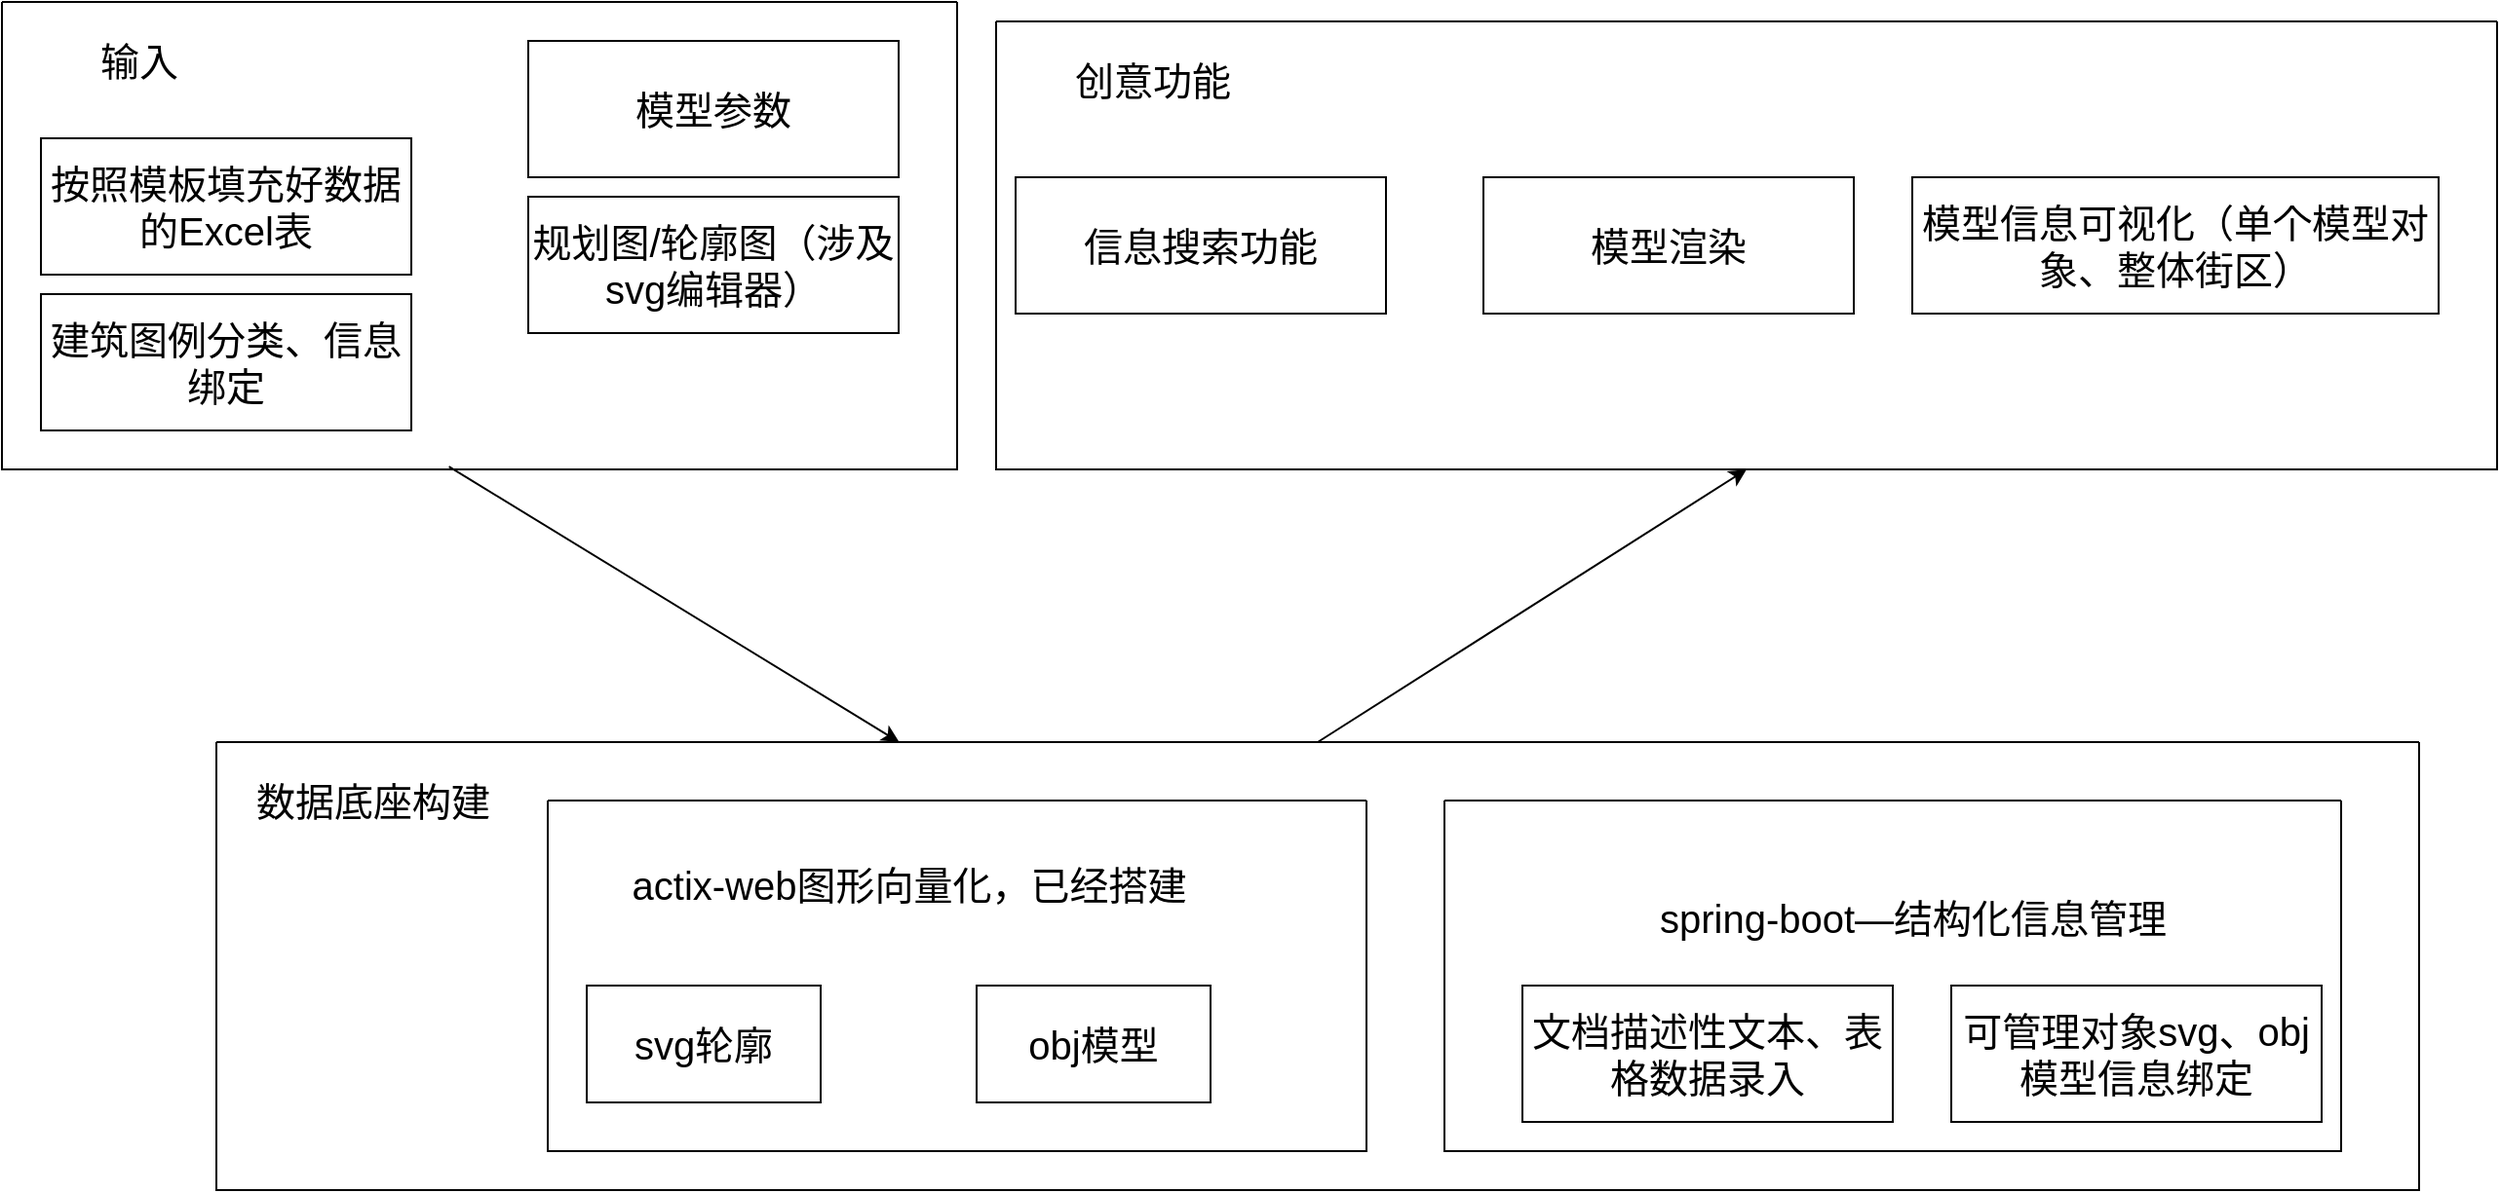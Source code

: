 <mxfile version="24.6.4" type="device">
  <diagram name="第 1 页" id="j0aVdha9Oak0Rf72zOK6">
    <mxGraphModel dx="1421" dy="851" grid="1" gridSize="10" guides="1" tooltips="1" connect="1" arrows="1" fold="1" page="1" pageScale="1" pageWidth="1654" pageHeight="1169" math="0" shadow="0">
      <root>
        <mxCell id="0" />
        <mxCell id="1" parent="0" />
        <mxCell id="v8roQkE1nKQlWOgN66eH-4" value="" style="swimlane;startSize=0;" vertex="1" parent="1">
          <mxGeometry x="160" y="610" width="1130" height="230" as="geometry" />
        </mxCell>
        <mxCell id="v8roQkE1nKQlWOgN66eH-5" value="&lt;font style=&quot;font-size: 20px;&quot;&gt;数据底座构建&lt;/font&gt;" style="text;html=1;align=center;verticalAlign=middle;resizable=0;points=[];autosize=1;strokeColor=none;fillColor=none;" vertex="1" parent="v8roQkE1nKQlWOgN66eH-4">
          <mxGeometry x="10" y="10" width="140" height="40" as="geometry" />
        </mxCell>
        <mxCell id="v8roQkE1nKQlWOgN66eH-6" value="" style="swimlane;startSize=0;" vertex="1" parent="v8roQkE1nKQlWOgN66eH-4">
          <mxGeometry x="170" y="30" width="420" height="180" as="geometry" />
        </mxCell>
        <mxCell id="v8roQkE1nKQlWOgN66eH-2" value="svg轮廓" style="rounded=0;whiteSpace=wrap;html=1;fontSize=20;" vertex="1" parent="v8roQkE1nKQlWOgN66eH-6">
          <mxGeometry x="20" y="95" width="120" height="60" as="geometry" />
        </mxCell>
        <mxCell id="v8roQkE1nKQlWOgN66eH-1" value="obj模型" style="rounded=0;whiteSpace=wrap;html=1;fontSize=20;" vertex="1" parent="v8roQkE1nKQlWOgN66eH-6">
          <mxGeometry x="220" y="95" width="120" height="60" as="geometry" />
        </mxCell>
        <mxCell id="v8roQkE1nKQlWOgN66eH-7" value="actix-web图形向量化，已经搭建" style="text;html=1;align=center;verticalAlign=middle;resizable=0;points=[];autosize=1;strokeColor=none;fillColor=none;fontSize=20;" vertex="1" parent="v8roQkE1nKQlWOgN66eH-6">
          <mxGeometry x="30" y="23" width="310" height="40" as="geometry" />
        </mxCell>
        <mxCell id="v8roQkE1nKQlWOgN66eH-8" value="" style="swimlane;startSize=0;" vertex="1" parent="v8roQkE1nKQlWOgN66eH-4">
          <mxGeometry x="630" y="30" width="460" height="180" as="geometry" />
        </mxCell>
        <mxCell id="v8roQkE1nKQlWOgN66eH-3" value="文档描述性文本、表格数据录入" style="rounded=0;whiteSpace=wrap;html=1;fontSize=20;" vertex="1" parent="v8roQkE1nKQlWOgN66eH-8">
          <mxGeometry x="40" y="95" width="190" height="70" as="geometry" />
        </mxCell>
        <mxCell id="v8roQkE1nKQlWOgN66eH-10" value="spring-boot—结构化信息管理" style="text;html=1;align=center;verticalAlign=middle;resizable=0;points=[];autosize=1;strokeColor=none;fillColor=none;fontSize=20;" vertex="1" parent="v8roQkE1nKQlWOgN66eH-8">
          <mxGeometry x="100" y="40" width="280" height="40" as="geometry" />
        </mxCell>
        <mxCell id="v8roQkE1nKQlWOgN66eH-11" value="可管理对象svg、obj模型信息绑定" style="rounded=0;whiteSpace=wrap;html=1;fontSize=20;" vertex="1" parent="v8roQkE1nKQlWOgN66eH-8">
          <mxGeometry x="260" y="95" width="190" height="70" as="geometry" />
        </mxCell>
        <mxCell id="v8roQkE1nKQlWOgN66eH-12" value="" style="swimlane;startSize=0;" vertex="1" parent="1">
          <mxGeometry x="560" y="240" width="770" height="230" as="geometry" />
        </mxCell>
        <mxCell id="v8roQkE1nKQlWOgN66eH-13" value="&lt;span style=&quot;font-size: 20px;&quot;&gt;创意功能&lt;/span&gt;" style="text;html=1;align=center;verticalAlign=middle;resizable=0;points=[];autosize=1;strokeColor=none;fillColor=none;" vertex="1" parent="v8roQkE1nKQlWOgN66eH-12">
          <mxGeometry x="30" y="10" width="100" height="40" as="geometry" />
        </mxCell>
        <mxCell id="v8roQkE1nKQlWOgN66eH-22" value="信息搜索功能" style="rounded=0;whiteSpace=wrap;html=1;fontSize=20;" vertex="1" parent="v8roQkE1nKQlWOgN66eH-12">
          <mxGeometry x="10" y="80" width="190" height="70" as="geometry" />
        </mxCell>
        <mxCell id="v8roQkE1nKQlWOgN66eH-23" value="模型渲染" style="rounded=0;whiteSpace=wrap;html=1;fontSize=20;" vertex="1" parent="v8roQkE1nKQlWOgN66eH-12">
          <mxGeometry x="250" y="80" width="190" height="70" as="geometry" />
        </mxCell>
        <mxCell id="v8roQkE1nKQlWOgN66eH-24" value="模型信息可视化（单个模型对象、整体街区）" style="rounded=0;whiteSpace=wrap;html=1;fontSize=20;" vertex="1" parent="v8roQkE1nKQlWOgN66eH-12">
          <mxGeometry x="470" y="80" width="270" height="70" as="geometry" />
        </mxCell>
        <mxCell id="v8roQkE1nKQlWOgN66eH-25" value="" style="swimlane;startSize=0;" vertex="1" parent="1">
          <mxGeometry x="50" y="230" width="490" height="240" as="geometry" />
        </mxCell>
        <mxCell id="v8roQkE1nKQlWOgN66eH-28" value="按照模板填充好数据的Excel表" style="rounded=0;whiteSpace=wrap;html=1;fontSize=20;" vertex="1" parent="v8roQkE1nKQlWOgN66eH-25">
          <mxGeometry x="20" y="70" width="190" height="70" as="geometry" />
        </mxCell>
        <mxCell id="v8roQkE1nKQlWOgN66eH-26" value="输入" style="text;html=1;align=center;verticalAlign=middle;resizable=0;points=[];autosize=1;strokeColor=none;fillColor=none;fontSize=20;" vertex="1" parent="v8roQkE1nKQlWOgN66eH-25">
          <mxGeometry x="40" y="10" width="60" height="40" as="geometry" />
        </mxCell>
        <mxCell id="v8roQkE1nKQlWOgN66eH-32" value="规划图/轮廓图（涉及svg编辑器）" style="rounded=0;whiteSpace=wrap;html=1;fontSize=20;" vertex="1" parent="v8roQkE1nKQlWOgN66eH-25">
          <mxGeometry x="270" y="100" width="190" height="70" as="geometry" />
        </mxCell>
        <mxCell id="v8roQkE1nKQlWOgN66eH-33" value="模型参数" style="rounded=0;whiteSpace=wrap;html=1;fontSize=20;" vertex="1" parent="v8roQkE1nKQlWOgN66eH-25">
          <mxGeometry x="270" y="20" width="190" height="70" as="geometry" />
        </mxCell>
        <mxCell id="v8roQkE1nKQlWOgN66eH-34" value="建筑图例分类、信息绑定" style="rounded=0;whiteSpace=wrap;html=1;fontSize=20;" vertex="1" parent="v8roQkE1nKQlWOgN66eH-25">
          <mxGeometry x="20" y="150" width="190" height="70" as="geometry" />
        </mxCell>
        <mxCell id="v8roQkE1nKQlWOgN66eH-35" value="" style="endArrow=classic;html=1;rounded=0;exitX=0.468;exitY=0.994;exitDx=0;exitDy=0;exitPerimeter=0;entryX=0.31;entryY=0;entryDx=0;entryDy=0;entryPerimeter=0;" edge="1" parent="1" source="v8roQkE1nKQlWOgN66eH-25" target="v8roQkE1nKQlWOgN66eH-4">
          <mxGeometry width="50" height="50" relative="1" as="geometry">
            <mxPoint x="460" y="560" as="sourcePoint" />
            <mxPoint x="510" y="510" as="targetPoint" />
          </mxGeometry>
        </mxCell>
        <mxCell id="v8roQkE1nKQlWOgN66eH-36" value="" style="endArrow=classic;html=1;rounded=0;exitX=0.5;exitY=0;exitDx=0;exitDy=0;entryX=0.5;entryY=1;entryDx=0;entryDy=0;" edge="1" parent="1" source="v8roQkE1nKQlWOgN66eH-4" target="v8roQkE1nKQlWOgN66eH-12">
          <mxGeometry width="50" height="50" relative="1" as="geometry">
            <mxPoint x="289" y="479" as="sourcePoint" />
            <mxPoint x="520" y="620" as="targetPoint" />
          </mxGeometry>
        </mxCell>
      </root>
    </mxGraphModel>
  </diagram>
</mxfile>
